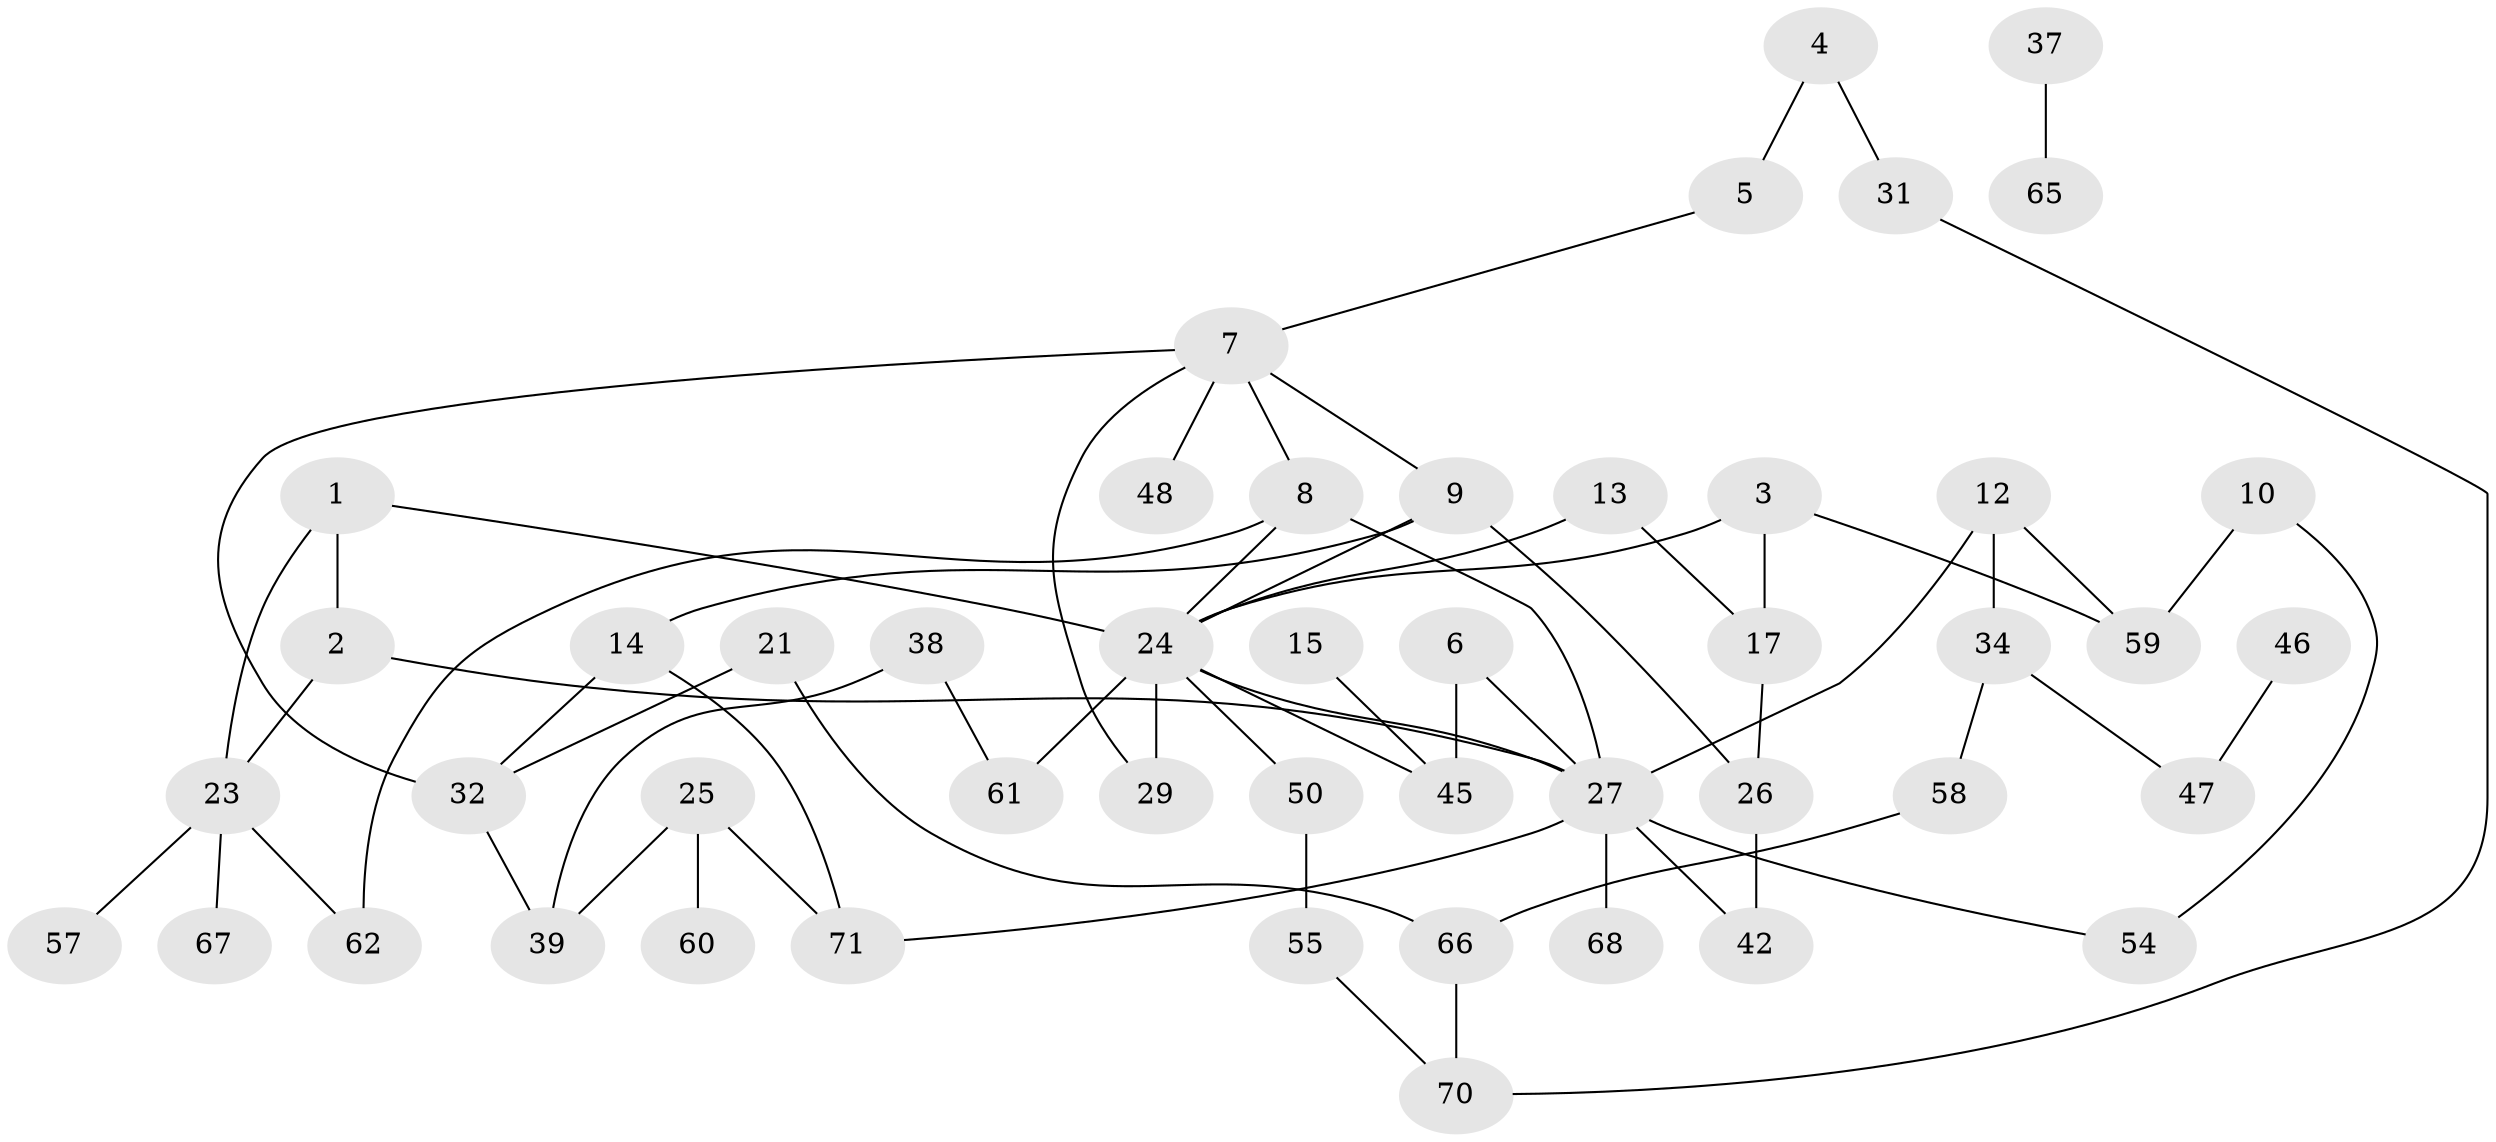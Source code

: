 // original degree distribution, {3: 0.17647058823529413, 4: 0.10084033613445378, 2: 0.2605042016806723, 1: 0.23529411764705882, 0: 0.17647058823529413, 5: 0.04201680672268908, 6: 0.008403361344537815}
// Generated by graph-tools (version 1.1) at 2025/48/03/04/25 22:48:08]
// undirected, 48 vertices, 65 edges
graph export_dot {
  node [color=gray90,style=filled];
  1;
  2;
  3;
  4;
  5;
  6;
  7;
  8;
  9;
  10;
  12;
  13;
  14;
  15;
  17;
  21;
  23;
  24;
  25;
  26;
  27;
  29;
  31;
  32;
  34;
  37;
  38;
  39;
  42;
  45;
  46;
  47;
  48;
  50;
  54;
  55;
  57;
  58;
  59;
  60;
  61;
  62;
  65;
  66;
  67;
  68;
  70;
  71;
  1 -- 2 [weight=1.0];
  1 -- 23 [weight=1.0];
  1 -- 24 [weight=1.0];
  2 -- 23 [weight=1.0];
  2 -- 27 [weight=1.0];
  3 -- 17 [weight=1.0];
  3 -- 24 [weight=1.0];
  3 -- 59 [weight=1.0];
  4 -- 5 [weight=2.0];
  4 -- 31 [weight=2.0];
  5 -- 7 [weight=1.0];
  6 -- 27 [weight=1.0];
  6 -- 45 [weight=1.0];
  7 -- 8 [weight=1.0];
  7 -- 9 [weight=1.0];
  7 -- 29 [weight=1.0];
  7 -- 32 [weight=1.0];
  7 -- 48 [weight=1.0];
  8 -- 24 [weight=1.0];
  8 -- 27 [weight=2.0];
  8 -- 62 [weight=1.0];
  9 -- 14 [weight=1.0];
  9 -- 24 [weight=1.0];
  9 -- 26 [weight=1.0];
  10 -- 54 [weight=1.0];
  10 -- 59 [weight=1.0];
  12 -- 27 [weight=1.0];
  12 -- 34 [weight=1.0];
  12 -- 59 [weight=1.0];
  13 -- 17 [weight=1.0];
  13 -- 24 [weight=1.0];
  14 -- 32 [weight=1.0];
  14 -- 71 [weight=1.0];
  15 -- 45 [weight=1.0];
  17 -- 26 [weight=1.0];
  21 -- 32 [weight=1.0];
  21 -- 66 [weight=1.0];
  23 -- 57 [weight=1.0];
  23 -- 62 [weight=1.0];
  23 -- 67 [weight=1.0];
  24 -- 27 [weight=1.0];
  24 -- 29 [weight=1.0];
  24 -- 45 [weight=1.0];
  24 -- 50 [weight=1.0];
  24 -- 61 [weight=1.0];
  25 -- 39 [weight=2.0];
  25 -- 60 [weight=1.0];
  25 -- 71 [weight=2.0];
  26 -- 42 [weight=1.0];
  27 -- 42 [weight=1.0];
  27 -- 54 [weight=1.0];
  27 -- 68 [weight=1.0];
  27 -- 71 [weight=1.0];
  31 -- 70 [weight=1.0];
  32 -- 39 [weight=1.0];
  34 -- 47 [weight=1.0];
  34 -- 58 [weight=1.0];
  37 -- 65 [weight=1.0];
  38 -- 39 [weight=1.0];
  38 -- 61 [weight=1.0];
  46 -- 47 [weight=1.0];
  50 -- 55 [weight=1.0];
  55 -- 70 [weight=1.0];
  58 -- 66 [weight=1.0];
  66 -- 70 [weight=1.0];
}
